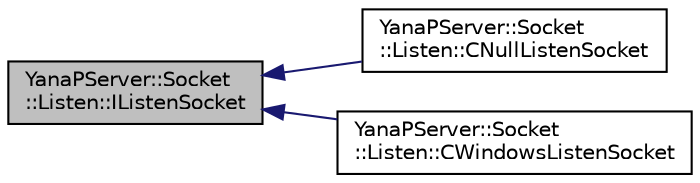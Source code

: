 digraph "YanaPServer::Socket::Listen::IListenSocket"
{
  edge [fontname="Helvetica",fontsize="10",labelfontname="Helvetica",labelfontsize="10"];
  node [fontname="Helvetica",fontsize="10",shape=record];
  rankdir="LR";
  Node0 [label="YanaPServer::Socket\l::Listen::IListenSocket",height=0.2,width=0.4,color="black", fillcolor="grey75", style="filled", fontcolor="black"];
  Node0 -> Node1 [dir="back",color="midnightblue",fontsize="10",style="solid",fontname="Helvetica"];
  Node1 [label="YanaPServer::Socket\l::Listen::CNullListenSocket",height=0.2,width=0.4,color="black", fillcolor="white", style="filled",URL="$class_yana_p_server_1_1_socket_1_1_listen_1_1_c_null_listen_socket.html",tooltip="何もしないListenSocketクラス 未定義のプラットフォームで使用する。 "];
  Node0 -> Node2 [dir="back",color="midnightblue",fontsize="10",style="solid",fontname="Helvetica"];
  Node2 [label="YanaPServer::Socket\l::Listen::CWindowsListenSocket",height=0.2,width=0.4,color="black", fillcolor="white", style="filled",URL="$class_yana_p_server_1_1_socket_1_1_listen_1_1_c_windows_listen_socket.html",tooltip="WindowsのListen用ソケットクラス "];
}
